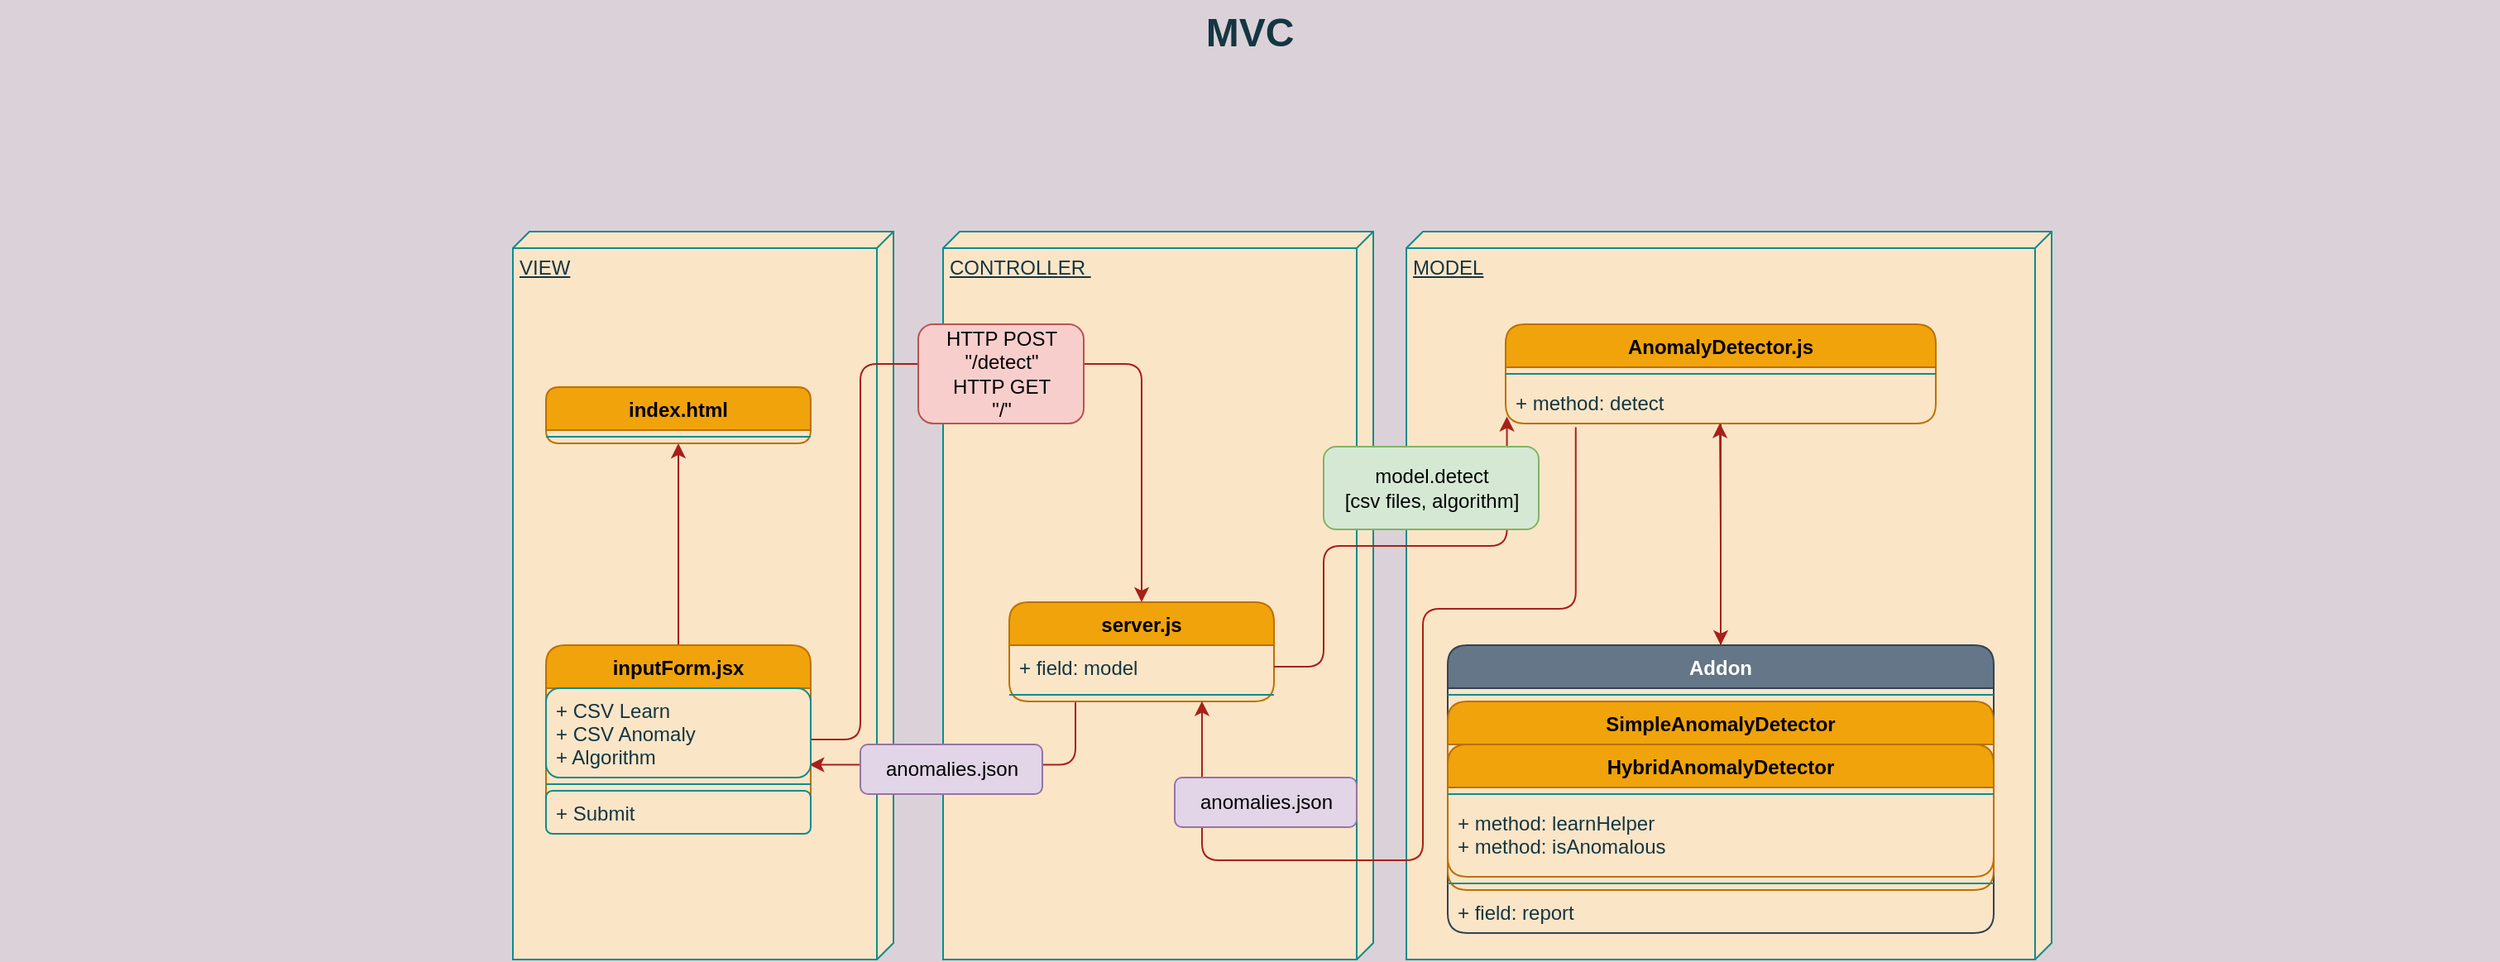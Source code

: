 <mxfile version="14.7.2" type="github">
  <diagram name="Page-1" id="929967ad-93f9-6ef4-fab6-5d389245f69c">
    <mxGraphModel dx="1038" dy="548" grid="1" gridSize="10" guides="1" tooltips="1" connect="1" arrows="1" fold="1" page="1" pageScale="1.5" pageWidth="1169" pageHeight="826" background="#DAD2D8" math="0" shadow="0">
      <root>
        <mxCell id="0" style=";html=1;" />
        <mxCell id="1" style=";html=1;" parent="0" />
        <mxCell id="1672d66443f91eb5-23" value="MVC" style="text;strokeColor=none;fillColor=none;html=1;fontSize=24;fontStyle=1;verticalAlign=middle;align=center;fontColor=#143642;rounded=1;" parent="1" vertex="1">
          <mxGeometry x="120" y="40" width="1510" height="40" as="geometry" />
        </mxCell>
        <mxCell id="icPJS7Rqo_sTtw6IjZ7I-5" value="&lt;div style=&quot;text-align: justify&quot;&gt;&lt;span&gt;MODEL&lt;/span&gt;&lt;br&gt;&lt;/div&gt;" style="verticalAlign=top;align=left;spacingTop=8;spacingLeft=2;spacingRight=12;shape=cube;size=10;direction=south;fontStyle=4;html=1;fillColor=#FAE5C7;strokeColor=#0F8B8D;rounded=1;fontColor=#143642;" vertex="1" parent="1">
          <mxGeometry x="970" y="180" width="390" height="440" as="geometry" />
        </mxCell>
        <mxCell id="icPJS7Rqo_sTtw6IjZ7I-6" value="&lt;span style=&quot;text-align: center&quot;&gt;VIEW&lt;/span&gt;&lt;br&gt;" style="verticalAlign=top;align=left;spacingTop=8;spacingLeft=2;spacingRight=12;shape=cube;size=10;direction=south;fontStyle=4;html=1;fillColor=#FAE5C7;strokeColor=#0F8B8D;rounded=1;fontColor=#143642;" vertex="1" parent="1">
          <mxGeometry x="430" y="180" width="230" height="440" as="geometry" />
        </mxCell>
        <mxCell id="icPJS7Rqo_sTtw6IjZ7I-7" value="CONTROLLER&amp;nbsp;" style="verticalAlign=top;align=left;spacingTop=8;spacingLeft=2;spacingRight=12;shape=cube;size=10;direction=south;fontStyle=4;html=1;rounded=1;fillColor=#FAE5C7;strokeColor=#0F8B8D;fontColor=#143642;" vertex="1" parent="1">
          <mxGeometry x="690" y="180" width="260" height="440" as="geometry" />
        </mxCell>
        <mxCell id="icPJS7Rqo_sTtw6IjZ7I-60" style="edgeStyle=orthogonalEdgeStyle;orthogonalLoop=1;jettySize=auto;html=1;fontColor=#143642;strokeColor=#A8201A;fillColor=#FAE5C7;labelBackgroundColor=#DAD2D8;" edge="1" parent="1" source="icPJS7Rqo_sTtw6IjZ7I-17" target="icPJS7Rqo_sTtw6IjZ7I-55">
          <mxGeometry relative="1" as="geometry" />
        </mxCell>
        <mxCell id="icPJS7Rqo_sTtw6IjZ7I-17" value="AnomalyDetector.js" style="swimlane;fontStyle=1;align=center;verticalAlign=top;childLayout=stackLayout;horizontal=1;startSize=26;horizontalStack=0;resizeParent=1;resizeParentMax=0;resizeLast=0;collapsible=1;marginBottom=0;fillColor=#f0a30a;strokeColor=#BD7000;fontColor=#000000;rounded=1;" vertex="1" parent="1">
          <mxGeometry x="1030" y="236" width="260" height="60" as="geometry" />
        </mxCell>
        <mxCell id="icPJS7Rqo_sTtw6IjZ7I-19" value="" style="line;strokeWidth=1;fillColor=none;align=left;verticalAlign=middle;spacingTop=-1;spacingLeft=3;spacingRight=3;rotatable=0;labelPosition=right;points=[];portConstraint=eastwest;strokeColor=#0F8B8D;fontColor=#143642;rounded=1;labelBackgroundColor=#DAD2D8;" vertex="1" parent="icPJS7Rqo_sTtw6IjZ7I-17">
          <mxGeometry y="26" width="260" height="8" as="geometry" />
        </mxCell>
        <mxCell id="icPJS7Rqo_sTtw6IjZ7I-20" value="+ method: detect" style="text;strokeColor=none;fillColor=none;align=left;verticalAlign=top;spacingLeft=4;spacingRight=4;overflow=hidden;rotatable=0;points=[[0,0.5],[1,0.5]];portConstraint=eastwest;fontColor=#143642;rounded=1;" vertex="1" parent="icPJS7Rqo_sTtw6IjZ7I-17">
          <mxGeometry y="34" width="260" height="26" as="geometry" />
        </mxCell>
        <mxCell id="icPJS7Rqo_sTtw6IjZ7I-47" style="edgeStyle=orthogonalEdgeStyle;orthogonalLoop=1;jettySize=auto;html=1;exitX=0.25;exitY=1;exitDx=0;exitDy=0;entryX=0.995;entryY=0.856;entryDx=0;entryDy=0;strokeColor=#A8201A;fontColor=#143642;entryPerimeter=0;labelBackgroundColor=#DAD2D8;" edge="1" parent="1" source="icPJS7Rqo_sTtw6IjZ7I-30" target="icPJS7Rqo_sTtw6IjZ7I-37">
          <mxGeometry relative="1" as="geometry">
            <mxPoint x="620" y="410" as="targetPoint" />
          </mxGeometry>
        </mxCell>
        <mxCell id="icPJS7Rqo_sTtw6IjZ7I-30" value="server.js" style="swimlane;fontStyle=1;align=center;verticalAlign=top;childLayout=stackLayout;horizontal=1;startSize=26;horizontalStack=0;resizeParent=1;resizeParentMax=0;resizeLast=0;collapsible=1;marginBottom=0;fillColor=#f0a30a;strokeColor=#BD7000;fontColor=#000000;rounded=1;" vertex="1" parent="1">
          <mxGeometry x="730" y="404" width="160" height="60" as="geometry" />
        </mxCell>
        <mxCell id="icPJS7Rqo_sTtw6IjZ7I-31" value="+ field: model" style="text;strokeColor=none;fillColor=none;align=left;verticalAlign=top;spacingLeft=4;spacingRight=4;overflow=hidden;rotatable=0;points=[[0,0.5],[1,0.5]];portConstraint=eastwest;fontColor=#143642;rounded=1;" vertex="1" parent="icPJS7Rqo_sTtw6IjZ7I-30">
          <mxGeometry y="26" width="160" height="26" as="geometry" />
        </mxCell>
        <mxCell id="icPJS7Rqo_sTtw6IjZ7I-32" value="" style="line;strokeWidth=1;fillColor=none;align=left;verticalAlign=middle;spacingTop=-1;spacingLeft=3;spacingRight=3;rotatable=0;labelPosition=right;points=[];portConstraint=eastwest;strokeColor=#0F8B8D;fontColor=#143642;rounded=1;labelBackgroundColor=#DAD2D8;" vertex="1" parent="icPJS7Rqo_sTtw6IjZ7I-30">
          <mxGeometry y="52" width="160" height="8" as="geometry" />
        </mxCell>
        <mxCell id="icPJS7Rqo_sTtw6IjZ7I-35" style="edgeStyle=orthogonalEdgeStyle;orthogonalLoop=1;jettySize=auto;html=1;strokeColor=#A8201A;fontColor=#143642;entryX=0.003;entryY=0.677;entryDx=0;entryDy=0;entryPerimeter=0;labelBackgroundColor=#DAD2D8;" edge="1" parent="1" source="icPJS7Rqo_sTtw6IjZ7I-31">
          <mxGeometry relative="1" as="geometry">
            <mxPoint x="1030.78" y="291.788" as="targetPoint" />
            <Array as="points">
              <mxPoint x="920" y="443" />
              <mxPoint x="920" y="370" />
              <mxPoint x="1031" y="370" />
            </Array>
          </mxGeometry>
        </mxCell>
        <mxCell id="icPJS7Rqo_sTtw6IjZ7I-48" style="edgeStyle=orthogonalEdgeStyle;orthogonalLoop=1;jettySize=auto;html=1;exitX=0.5;exitY=0;exitDx=0;exitDy=0;entryX=0.5;entryY=1;entryDx=0;entryDy=0;strokeColor=#A8201A;fontColor=#143642;labelBackgroundColor=#DAD2D8;" edge="1" parent="1" source="icPJS7Rqo_sTtw6IjZ7I-36" target="icPJS7Rqo_sTtw6IjZ7I-40">
          <mxGeometry relative="1" as="geometry" />
        </mxCell>
        <mxCell id="icPJS7Rqo_sTtw6IjZ7I-62" style="edgeStyle=orthogonalEdgeStyle;orthogonalLoop=1;jettySize=auto;html=1;entryX=0.5;entryY=0;entryDx=0;entryDy=0;fontColor=#143642;strokeColor=#A8201A;fillColor=#FAE5C7;labelBackgroundColor=#DAD2D8;" edge="1" parent="1" source="icPJS7Rqo_sTtw6IjZ7I-36" target="icPJS7Rqo_sTtw6IjZ7I-30">
          <mxGeometry relative="1" as="geometry">
            <Array as="points">
              <mxPoint x="640" y="487" />
              <mxPoint x="640" y="260" />
              <mxPoint x="810" y="260" />
            </Array>
          </mxGeometry>
        </mxCell>
        <mxCell id="icPJS7Rqo_sTtw6IjZ7I-36" value="inputForm.jsx" style="swimlane;fontStyle=1;align=center;verticalAlign=top;childLayout=stackLayout;horizontal=1;startSize=26;horizontalStack=0;resizeParent=1;resizeParentMax=0;resizeLast=0;collapsible=1;marginBottom=0;fillColor=#f0a30a;strokeColor=#BD7000;rounded=1;fontColor=#000000;" vertex="1" parent="1">
          <mxGeometry x="450" y="430" width="160" height="114" as="geometry" />
        </mxCell>
        <mxCell id="icPJS7Rqo_sTtw6IjZ7I-37" value="+ CSV Learn&#xa;+ CSV Anomaly&#xa;+ Algorithm" style="text;strokeColor=#0F8B8D;fillColor=#FAE5C7;align=left;verticalAlign=top;spacingLeft=4;spacingRight=4;overflow=hidden;rotatable=0;points=[[0,0.5],[1,0.5]];portConstraint=eastwest;rounded=1;fontColor=#143642;" vertex="1" parent="icPJS7Rqo_sTtw6IjZ7I-36">
          <mxGeometry y="26" width="160" height="54" as="geometry" />
        </mxCell>
        <mxCell id="icPJS7Rqo_sTtw6IjZ7I-38" value="" style="line;strokeWidth=1;fillColor=none;align=left;verticalAlign=middle;spacingTop=-1;spacingLeft=3;spacingRight=3;rotatable=0;labelPosition=right;points=[];portConstraint=eastwest;strokeColor=#0F8B8D;fontColor=#143642;rounded=1;labelBackgroundColor=#DAD2D8;" vertex="1" parent="icPJS7Rqo_sTtw6IjZ7I-36">
          <mxGeometry y="80" width="160" height="8" as="geometry" />
        </mxCell>
        <mxCell id="icPJS7Rqo_sTtw6IjZ7I-39" value="+ Submit" style="text;strokeColor=#0F8B8D;fillColor=#FAE5C7;align=left;verticalAlign=top;spacingLeft=4;spacingRight=4;overflow=hidden;rotatable=0;points=[[0,0.5],[1,0.5]];portConstraint=eastwest;rounded=1;fontColor=#143642;" vertex="1" parent="icPJS7Rqo_sTtw6IjZ7I-36">
          <mxGeometry y="88" width="160" height="26" as="geometry" />
        </mxCell>
        <mxCell id="icPJS7Rqo_sTtw6IjZ7I-40" value="index.html" style="swimlane;fontStyle=1;align=center;verticalAlign=top;childLayout=stackLayout;horizontal=1;startSize=26;horizontalStack=0;resizeParent=1;resizeParentMax=0;resizeLast=0;collapsible=1;marginBottom=0;rounded=1;fillColor=#f0a30a;strokeColor=#BD7000;fontColor=#000000;" vertex="1" parent="1">
          <mxGeometry x="450" y="274" width="160" height="34" as="geometry" />
        </mxCell>
        <mxCell id="icPJS7Rqo_sTtw6IjZ7I-42" value="" style="line;strokeWidth=1;fillColor=none;align=left;verticalAlign=middle;spacingTop=-1;spacingLeft=3;spacingRight=3;rotatable=0;labelPosition=right;points=[];portConstraint=eastwest;strokeColor=#0F8B8D;fontColor=#143642;rounded=1;labelBackgroundColor=#DAD2D8;" vertex="1" parent="icPJS7Rqo_sTtw6IjZ7I-40">
          <mxGeometry y="26" width="160" height="8" as="geometry" />
        </mxCell>
        <mxCell id="icPJS7Rqo_sTtw6IjZ7I-46" style="edgeStyle=orthogonalEdgeStyle;orthogonalLoop=1;jettySize=auto;html=1;entryX=0.728;entryY=0.975;entryDx=0;entryDy=0;entryPerimeter=0;strokeColor=#A8201A;fontColor=#143642;exitX=0.163;exitY=1.085;exitDx=0;exitDy=0;exitPerimeter=0;labelBackgroundColor=#DAD2D8;" edge="1" parent="1" source="icPJS7Rqo_sTtw6IjZ7I-20" target="icPJS7Rqo_sTtw6IjZ7I-32">
          <mxGeometry relative="1" as="geometry">
            <Array as="points">
              <mxPoint x="1072" y="408" />
              <mxPoint x="980" y="408" />
              <mxPoint x="980" y="560" />
              <mxPoint x="847" y="560" />
            </Array>
          </mxGeometry>
        </mxCell>
        <mxCell id="icPJS7Rqo_sTtw6IjZ7I-51" value="HTTP POST&lt;br&gt;&quot;/detect&quot;&lt;br&gt;HTTP GET&lt;br&gt;&quot;/&quot;" style="html=1;fillColor=#f8cecc;strokeColor=#b85450;rounded=1;" vertex="1" parent="1">
          <mxGeometry x="675" y="236" width="100" height="60" as="geometry" />
        </mxCell>
        <mxCell id="icPJS7Rqo_sTtw6IjZ7I-52" value="anomalies.json" style="html=1;fillColor=#e1d5e7;strokeColor=#9673a6;rounded=1;" vertex="1" parent="1">
          <mxGeometry x="830" y="510" width="110" height="30" as="geometry" />
        </mxCell>
        <mxCell id="icPJS7Rqo_sTtw6IjZ7I-53" value="anomalies.json" style="html=1;fillColor=#e1d5e7;strokeColor=#9673a6;rounded=1;" vertex="1" parent="1">
          <mxGeometry x="640" y="490" width="110" height="30" as="geometry" />
        </mxCell>
        <mxCell id="icPJS7Rqo_sTtw6IjZ7I-54" value="model.detect&lt;br&gt;[csv files, algorithm]" style="html=1;fillColor=#d5e8d4;strokeColor=#82b366;rounded=1;" vertex="1" parent="1">
          <mxGeometry x="920" y="310" width="130" height="50" as="geometry" />
        </mxCell>
        <mxCell id="icPJS7Rqo_sTtw6IjZ7I-61" style="edgeStyle=orthogonalEdgeStyle;orthogonalLoop=1;jettySize=auto;html=1;entryX=0.498;entryY=0.992;entryDx=0;entryDy=0;entryPerimeter=0;fontColor=#143642;strokeColor=#A8201A;fillColor=#FAE5C7;labelBackgroundColor=#DAD2D8;" edge="1" parent="1" source="icPJS7Rqo_sTtw6IjZ7I-55" target="icPJS7Rqo_sTtw6IjZ7I-20">
          <mxGeometry relative="1" as="geometry" />
        </mxCell>
        <mxCell id="icPJS7Rqo_sTtw6IjZ7I-55" value="Addon" style="swimlane;fontStyle=1;align=center;verticalAlign=top;childLayout=stackLayout;horizontal=1;startSize=26;horizontalStack=0;resizeParent=1;resizeParentMax=0;resizeLast=0;collapsible=1;marginBottom=0;fillColor=#647687;strokeColor=#314354;fontColor=#ffffff;rounded=1;" vertex="1" parent="1">
          <mxGeometry x="995" y="430" width="330" height="174" as="geometry" />
        </mxCell>
        <mxCell id="icPJS7Rqo_sTtw6IjZ7I-56" value="" style="line;strokeWidth=1;fillColor=none;align=left;verticalAlign=middle;spacingTop=-1;spacingLeft=3;spacingRight=3;rotatable=0;labelPosition=right;points=[];portConstraint=eastwest;strokeColor=#0F8B8D;fontColor=#143642;rounded=1;labelBackgroundColor=#DAD2D8;" vertex="1" parent="icPJS7Rqo_sTtw6IjZ7I-55">
          <mxGeometry y="26" width="330" height="8" as="geometry" />
        </mxCell>
        <mxCell id="icPJS7Rqo_sTtw6IjZ7I-25" value="SimpleAnomalyDetector" style="swimlane;fontStyle=1;align=center;verticalAlign=top;childLayout=stackLayout;horizontal=1;startSize=26;horizontalStack=0;resizeParent=1;resizeParentMax=0;resizeLast=0;collapsible=1;marginBottom=0;fillColor=#f0a30a;strokeColor=#BD7000;fontColor=#000000;rounded=1;" vertex="1" parent="icPJS7Rqo_sTtw6IjZ7I-55">
          <mxGeometry y="34" width="330" height="114" as="geometry" />
        </mxCell>
        <mxCell id="icPJS7Rqo_sTtw6IjZ7I-21" value="HybridAnomalyDetector" style="swimlane;fontStyle=1;align=center;verticalAlign=top;childLayout=stackLayout;horizontal=1;startSize=26;horizontalStack=0;resizeParent=1;resizeParentMax=0;resizeLast=0;collapsible=1;marginBottom=0;fillColor=#f0a30a;strokeColor=#BD7000;fontColor=#000000;rounded=1;" vertex="1" parent="icPJS7Rqo_sTtw6IjZ7I-25">
          <mxGeometry y="26" width="330" height="80" as="geometry" />
        </mxCell>
        <mxCell id="icPJS7Rqo_sTtw6IjZ7I-23" value="" style="line;strokeWidth=1;fillColor=none;align=left;verticalAlign=middle;spacingTop=-1;spacingLeft=3;spacingRight=3;rotatable=0;labelPosition=right;points=[];portConstraint=eastwest;strokeColor=#0F8B8D;fontColor=#143642;rounded=1;labelBackgroundColor=#DAD2D8;" vertex="1" parent="icPJS7Rqo_sTtw6IjZ7I-21">
          <mxGeometry y="26" width="330" height="8" as="geometry" />
        </mxCell>
        <mxCell id="icPJS7Rqo_sTtw6IjZ7I-24" value="+ method: learnHelper&#xa;+ method: isAnomalous" style="text;strokeColor=none;fillColor=none;align=left;verticalAlign=top;spacingLeft=4;spacingRight=4;overflow=hidden;rotatable=0;points=[[0,0.5],[1,0.5]];portConstraint=eastwest;fontColor=#143642;rounded=1;" vertex="1" parent="icPJS7Rqo_sTtw6IjZ7I-21">
          <mxGeometry y="34" width="330" height="46" as="geometry" />
        </mxCell>
        <mxCell id="icPJS7Rqo_sTtw6IjZ7I-27" value="" style="line;strokeWidth=1;fillColor=none;align=left;verticalAlign=middle;spacingTop=-1;spacingLeft=3;spacingRight=3;rotatable=0;labelPosition=right;points=[];portConstraint=eastwest;strokeColor=#0F8B8D;fontColor=#143642;rounded=1;labelBackgroundColor=#DAD2D8;" vertex="1" parent="icPJS7Rqo_sTtw6IjZ7I-25">
          <mxGeometry y="106" width="330" height="8" as="geometry" />
        </mxCell>
        <mxCell id="icPJS7Rqo_sTtw6IjZ7I-57" value="+ field: report" style="text;strokeColor=none;fillColor=none;align=left;verticalAlign=top;spacingLeft=4;spacingRight=4;overflow=hidden;rotatable=0;points=[[0,0.5],[1,0.5]];portConstraint=eastwest;fontColor=#143642;rounded=1;" vertex="1" parent="icPJS7Rqo_sTtw6IjZ7I-55">
          <mxGeometry y="148" width="330" height="26" as="geometry" />
        </mxCell>
      </root>
    </mxGraphModel>
  </diagram>
</mxfile>
